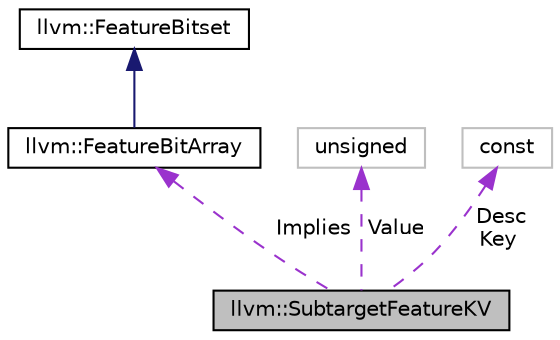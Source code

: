 digraph "llvm::SubtargetFeatureKV"
{
 // LATEX_PDF_SIZE
  bgcolor="transparent";
  edge [fontname="Helvetica",fontsize="10",labelfontname="Helvetica",labelfontsize="10"];
  node [fontname="Helvetica",fontsize="10",shape=record];
  Node1 [label="llvm::SubtargetFeatureKV",height=0.2,width=0.4,color="black", fillcolor="grey75", style="filled", fontcolor="black",tooltip="Used to provide key value pairs for feature and CPU bit flags."];
  Node2 -> Node1 [dir="back",color="darkorchid3",fontsize="10",style="dashed",label=" Implies" ,fontname="Helvetica"];
  Node2 [label="llvm::FeatureBitArray",height=0.2,width=0.4,color="black",URL="$classllvm_1_1FeatureBitArray.html",tooltip="Class used to store the subtarget bits in the tables created by tablegen."];
  Node3 -> Node2 [dir="back",color="midnightblue",fontsize="10",style="solid",fontname="Helvetica"];
  Node3 [label="llvm::FeatureBitset",height=0.2,width=0.4,color="black",URL="$classllvm_1_1FeatureBitset.html",tooltip="Container class for subtarget features."];
  Node4 -> Node1 [dir="back",color="darkorchid3",fontsize="10",style="dashed",label=" Value" ,fontname="Helvetica"];
  Node4 [label="unsigned",height=0.2,width=0.4,color="grey75",tooltip=" "];
  Node5 -> Node1 [dir="back",color="darkorchid3",fontsize="10",style="dashed",label=" Desc\nKey" ,fontname="Helvetica"];
  Node5 [label="const",height=0.2,width=0.4,color="grey75",tooltip=" "];
}
